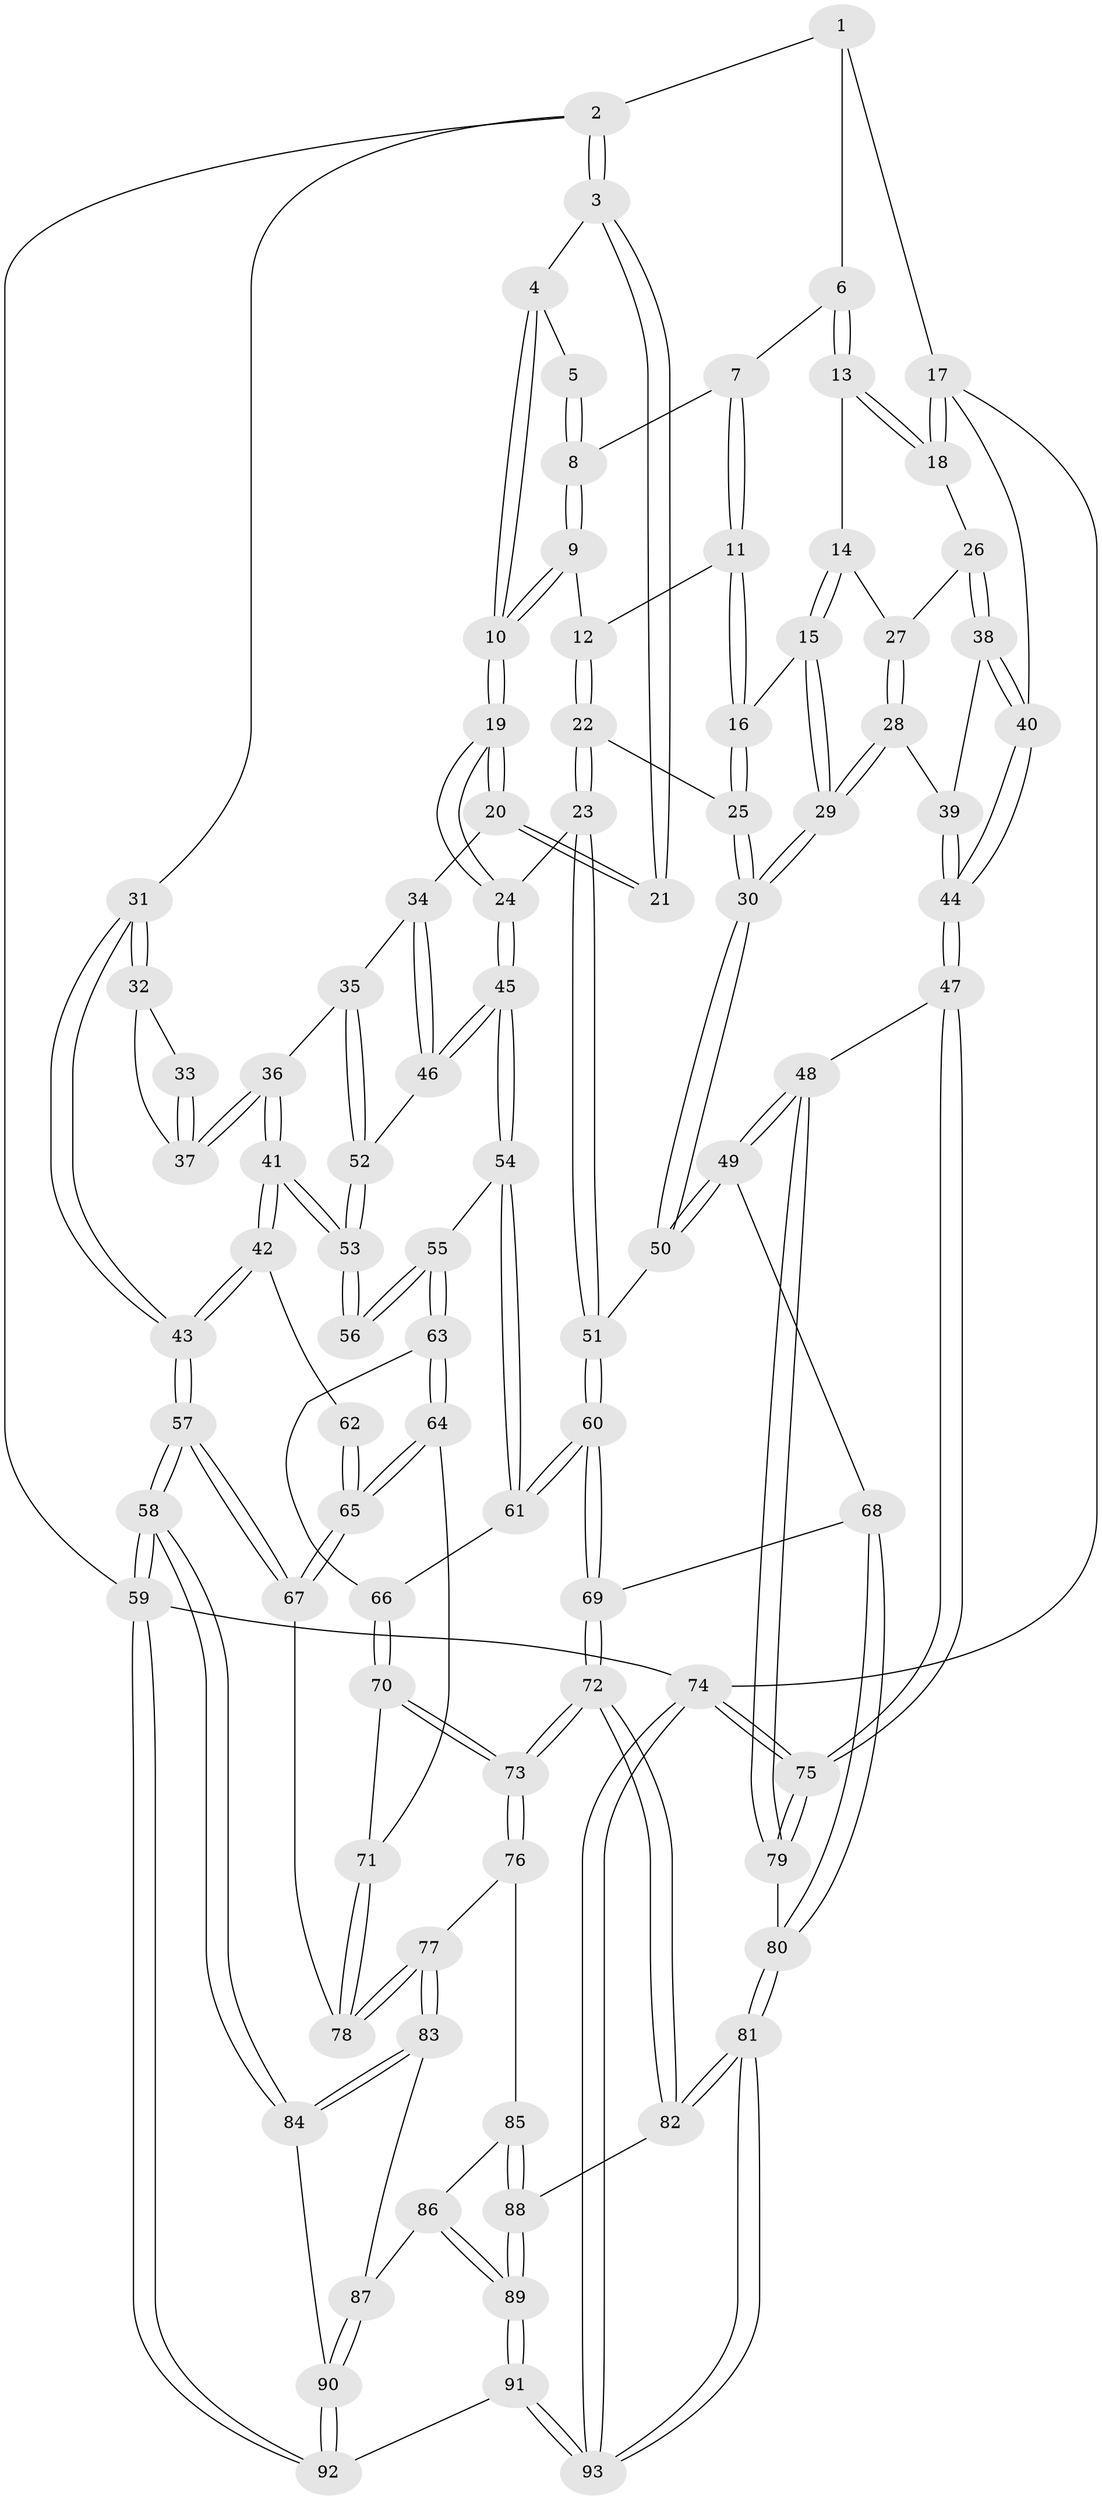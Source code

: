 // Generated by graph-tools (version 1.1) at 2025/38/03/09/25 02:38:34]
// undirected, 93 vertices, 229 edges
graph export_dot {
graph [start="1"]
  node [color=gray90,style=filled];
  1 [pos="+0.9056131763010999+0"];
  2 [pos="+0+0"];
  3 [pos="+0+0"];
  4 [pos="+0.1036240064305175+0"];
  5 [pos="+0.5266577068164235+0"];
  6 [pos="+0.8696648958463663+0.049610436407706626"];
  7 [pos="+0.7758779981185512+0.0624364559437909"];
  8 [pos="+0.5410985313864335+0"];
  9 [pos="+0.5307244686177932+0.04102635854185948"];
  10 [pos="+0.34928058018451563+0.21399037579064564"];
  11 [pos="+0.6933574591727014+0.16103357843787833"];
  12 [pos="+0.5777337274020637+0.10148671594310832"];
  13 [pos="+0.8796009414591999+0.07081818217291802"];
  14 [pos="+0.8250318324155577+0.1889908401146103"];
  15 [pos="+0.7889599316589408+0.2057113179054481"];
  16 [pos="+0.7187252143730761+0.19404669597569543"];
  17 [pos="+1+0.17927314921028997"];
  18 [pos="+1+0.16038017187894923"];
  19 [pos="+0.34005190548911457+0.2364755901690304"];
  20 [pos="+0.24510140222849383+0.23097782511511777"];
  21 [pos="+0.17415864255070773+0.19784227841905472"];
  22 [pos="+0.586331849485489+0.3029727723698574"];
  23 [pos="+0.44463740871858753+0.340650189648742"];
  24 [pos="+0.37768303651994506+0.33270702878881586"];
  25 [pos="+0.6525568580463841+0.3300211830463155"];
  26 [pos="+0.9170476550170995+0.2547097223562066"];
  27 [pos="+0.8431635368622808+0.2056425289134142"];
  28 [pos="+0.8496134690983657+0.3537226452583395"];
  29 [pos="+0.7900332954194518+0.39616895384198"];
  30 [pos="+0.7464063913987207+0.4610148597213002"];
  31 [pos="+0+0"];
  32 [pos="+0+0.12308135980486207"];
  33 [pos="+0.11561488550247576+0.22561423465956923"];
  34 [pos="+0.14096938036864162+0.34687913022897204"];
  35 [pos="+0.09762603539535052+0.3829327935853791"];
  36 [pos="+0.045558774447639096+0.3708139414932717"];
  37 [pos="+0.07552926523969644+0.2723581548779663"];
  38 [pos="+0.9153130660796908+0.2684847044275617"];
  39 [pos="+0.8858960523283599+0.33440777187245513"];
  40 [pos="+1+0.44094720807422233"];
  41 [pos="+0+0.41975772966983566"];
  42 [pos="+0+0.42094165044624243"];
  43 [pos="+0+0.4225853504801249"];
  44 [pos="+1+0.44171095401986693"];
  45 [pos="+0.3541035124280238+0.3955524323264002"];
  46 [pos="+0.29446932862886527+0.3957638899191288"];
  47 [pos="+1+0.5755029763765745"];
  48 [pos="+1+0.5883286035159814"];
  49 [pos="+0.7696526009656061+0.5091826040013093"];
  50 [pos="+0.7465475903967205+0.4725311810553593"];
  51 [pos="+0.5935740599003667+0.49553516804269654"];
  52 [pos="+0.12354402775515977+0.4104537870612125"];
  53 [pos="+0.16129725261342673+0.5149756518909868"];
  54 [pos="+0.3481427974200704+0.4503047409247061"];
  55 [pos="+0.17925131918842988+0.5333390137249028"];
  56 [pos="+0.16401443126779833+0.5202856454585766"];
  57 [pos="+0+0.7469792209647189"];
  58 [pos="+0+0.9047457856829154"];
  59 [pos="+0+1"];
  60 [pos="+0.44369531500716103+0.6164502644363754"];
  61 [pos="+0.392909157286381+0.5440013300495875"];
  62 [pos="+0.053273698283722845+0.5380437468463444"];
  63 [pos="+0.1770338315348798+0.5777747430242708"];
  64 [pos="+0.09318824278610792+0.658622679745449"];
  65 [pos="+0.07220945673120197+0.6730135273780943"];
  66 [pos="+0.2236159590678985+0.6208848661183514"];
  67 [pos="+0.04969507328738508+0.699718478226402"];
  68 [pos="+0.7083319296183803+0.656202054687817"];
  69 [pos="+0.44620686318812064+0.6562888049493485"];
  70 [pos="+0.25244977486853404+0.6763029683720503"];
  71 [pos="+0.21642718128411284+0.6944012019384146"];
  72 [pos="+0.4115758325610036+0.7640908713225433"];
  73 [pos="+0.4037667164759162+0.7635096201275668"];
  74 [pos="+1+1"];
  75 [pos="+1+1"];
  76 [pos="+0.29494885761162165+0.7973716541265917"];
  77 [pos="+0.15486910633688847+0.8040391156406922"];
  78 [pos="+0.1401909790448369+0.7787666127510414"];
  79 [pos="+0.8738473049275318+0.7742888516682498"];
  80 [pos="+0.7333456640792793+0.8786671163099461"];
  81 [pos="+0.6979845794202882+0.9740018039536609"];
  82 [pos="+0.43608650004597027+0.8107076276876662"];
  83 [pos="+0.14835769062294565+0.8287098129734655"];
  84 [pos="+0.054914500801539645+0.8944768313145328"];
  85 [pos="+0.23411359613907673+0.8957604368804786"];
  86 [pos="+0.23268266346137143+0.8964069188111891"];
  87 [pos="+0.17741684385797302+0.8957430058631185"];
  88 [pos="+0.34072412485618003+0.9514853044313522"];
  89 [pos="+0.25932717620562995+1"];
  90 [pos="+0.15855718549414186+0.9996580255066276"];
  91 [pos="+0.2214020254827538+1"];
  92 [pos="+0.2184599530725504+1"];
  93 [pos="+0.775554643084441+1"];
  1 -- 2;
  1 -- 6;
  1 -- 17;
  2 -- 3;
  2 -- 3;
  2 -- 31;
  2 -- 59;
  3 -- 4;
  3 -- 21;
  3 -- 21;
  4 -- 5;
  4 -- 10;
  4 -- 10;
  5 -- 8;
  5 -- 8;
  6 -- 7;
  6 -- 13;
  6 -- 13;
  7 -- 8;
  7 -- 11;
  7 -- 11;
  8 -- 9;
  8 -- 9;
  9 -- 10;
  9 -- 10;
  9 -- 12;
  10 -- 19;
  10 -- 19;
  11 -- 12;
  11 -- 16;
  11 -- 16;
  12 -- 22;
  12 -- 22;
  13 -- 14;
  13 -- 18;
  13 -- 18;
  14 -- 15;
  14 -- 15;
  14 -- 27;
  15 -- 16;
  15 -- 29;
  15 -- 29;
  16 -- 25;
  16 -- 25;
  17 -- 18;
  17 -- 18;
  17 -- 40;
  17 -- 74;
  18 -- 26;
  19 -- 20;
  19 -- 20;
  19 -- 24;
  19 -- 24;
  20 -- 21;
  20 -- 21;
  20 -- 34;
  22 -- 23;
  22 -- 23;
  22 -- 25;
  23 -- 24;
  23 -- 51;
  23 -- 51;
  24 -- 45;
  24 -- 45;
  25 -- 30;
  25 -- 30;
  26 -- 27;
  26 -- 38;
  26 -- 38;
  27 -- 28;
  27 -- 28;
  28 -- 29;
  28 -- 29;
  28 -- 39;
  29 -- 30;
  29 -- 30;
  30 -- 50;
  30 -- 50;
  31 -- 32;
  31 -- 32;
  31 -- 43;
  31 -- 43;
  32 -- 33;
  32 -- 37;
  33 -- 37;
  33 -- 37;
  34 -- 35;
  34 -- 46;
  34 -- 46;
  35 -- 36;
  35 -- 52;
  35 -- 52;
  36 -- 37;
  36 -- 37;
  36 -- 41;
  36 -- 41;
  38 -- 39;
  38 -- 40;
  38 -- 40;
  39 -- 44;
  39 -- 44;
  40 -- 44;
  40 -- 44;
  41 -- 42;
  41 -- 42;
  41 -- 53;
  41 -- 53;
  42 -- 43;
  42 -- 43;
  42 -- 62;
  43 -- 57;
  43 -- 57;
  44 -- 47;
  44 -- 47;
  45 -- 46;
  45 -- 46;
  45 -- 54;
  45 -- 54;
  46 -- 52;
  47 -- 48;
  47 -- 75;
  47 -- 75;
  48 -- 49;
  48 -- 49;
  48 -- 79;
  48 -- 79;
  49 -- 50;
  49 -- 50;
  49 -- 68;
  50 -- 51;
  51 -- 60;
  51 -- 60;
  52 -- 53;
  52 -- 53;
  53 -- 56;
  53 -- 56;
  54 -- 55;
  54 -- 61;
  54 -- 61;
  55 -- 56;
  55 -- 56;
  55 -- 63;
  55 -- 63;
  57 -- 58;
  57 -- 58;
  57 -- 67;
  57 -- 67;
  58 -- 59;
  58 -- 59;
  58 -- 84;
  58 -- 84;
  59 -- 92;
  59 -- 92;
  59 -- 74;
  60 -- 61;
  60 -- 61;
  60 -- 69;
  60 -- 69;
  61 -- 66;
  62 -- 65;
  62 -- 65;
  63 -- 64;
  63 -- 64;
  63 -- 66;
  64 -- 65;
  64 -- 65;
  64 -- 71;
  65 -- 67;
  65 -- 67;
  66 -- 70;
  66 -- 70;
  67 -- 78;
  68 -- 69;
  68 -- 80;
  68 -- 80;
  69 -- 72;
  69 -- 72;
  70 -- 71;
  70 -- 73;
  70 -- 73;
  71 -- 78;
  71 -- 78;
  72 -- 73;
  72 -- 73;
  72 -- 82;
  72 -- 82;
  73 -- 76;
  73 -- 76;
  74 -- 75;
  74 -- 75;
  74 -- 93;
  74 -- 93;
  75 -- 79;
  75 -- 79;
  76 -- 77;
  76 -- 85;
  77 -- 78;
  77 -- 78;
  77 -- 83;
  77 -- 83;
  79 -- 80;
  80 -- 81;
  80 -- 81;
  81 -- 82;
  81 -- 82;
  81 -- 93;
  81 -- 93;
  82 -- 88;
  83 -- 84;
  83 -- 84;
  83 -- 87;
  84 -- 90;
  85 -- 86;
  85 -- 88;
  85 -- 88;
  86 -- 87;
  86 -- 89;
  86 -- 89;
  87 -- 90;
  87 -- 90;
  88 -- 89;
  88 -- 89;
  89 -- 91;
  89 -- 91;
  90 -- 92;
  90 -- 92;
  91 -- 92;
  91 -- 93;
  91 -- 93;
}
